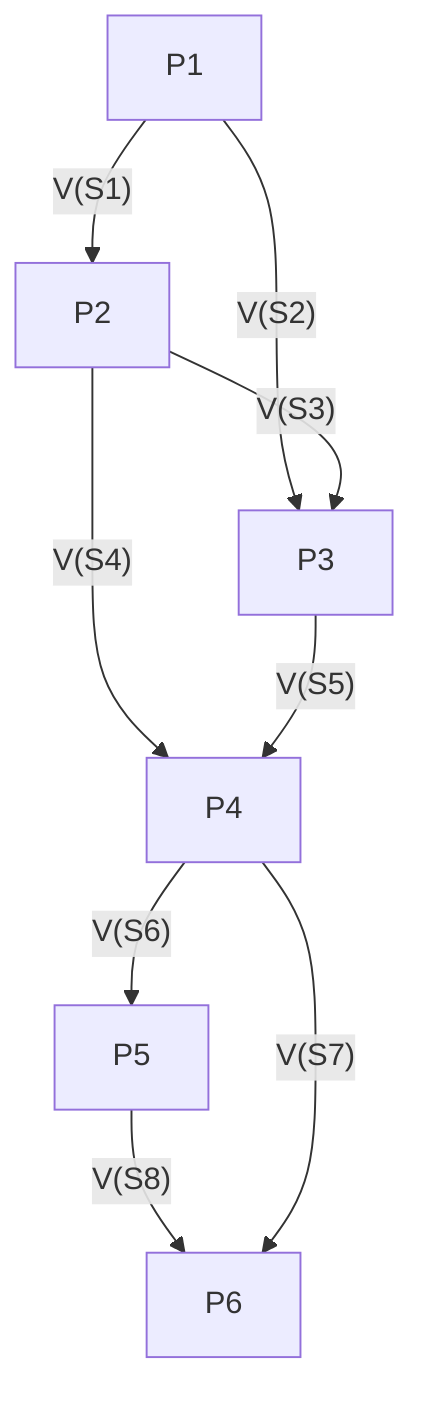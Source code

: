 graph TB
    P1 -->|"V(S1)"| P2
    P1 -->|"V(S2)"| P3
    P2 -->|"V(S3)"| P3
    P2 -->|"V(S4)"| P4
    P3 -->|"V(S5)"| P4
    P4 -->|"V(S6)"| P5
    P5 -->|"V(S8)"| P6
    P4 -->|"V(S7)"| P6